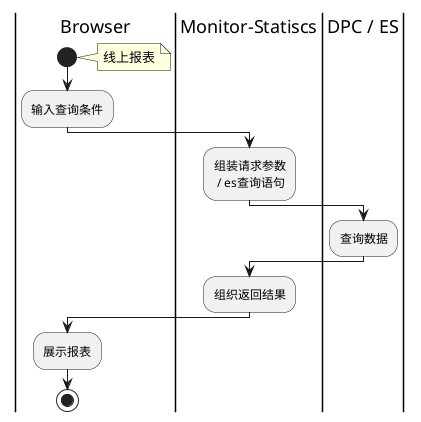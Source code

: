 
@startuml
|Browser|
start
note right:线上报表
:输入查询条件;
|#white|Monitor-Statiscs|
:组装请求参数
 / es查询语句;
|DPC / ES|
:查询数据;
|Monitor-Statiscs|
:组织返回结果;
|Browser|
:展示报表;
stop
@enduml